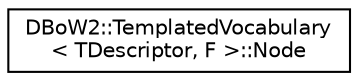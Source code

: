 digraph "Graphical Class Hierarchy"
{
  edge [fontname="Helvetica",fontsize="10",labelfontname="Helvetica",labelfontsize="10"];
  node [fontname="Helvetica",fontsize="10",shape=record];
  rankdir="LR";
  Node0 [label="DBoW2::TemplatedVocabulary\l\< TDescriptor, F \>::Node",height=0.2,width=0.4,color="black", fillcolor="white", style="filled",URL="$struct_d_bo_w2_1_1_templated_vocabulary_1_1_node.html",tooltip="Tree node. "];
}
